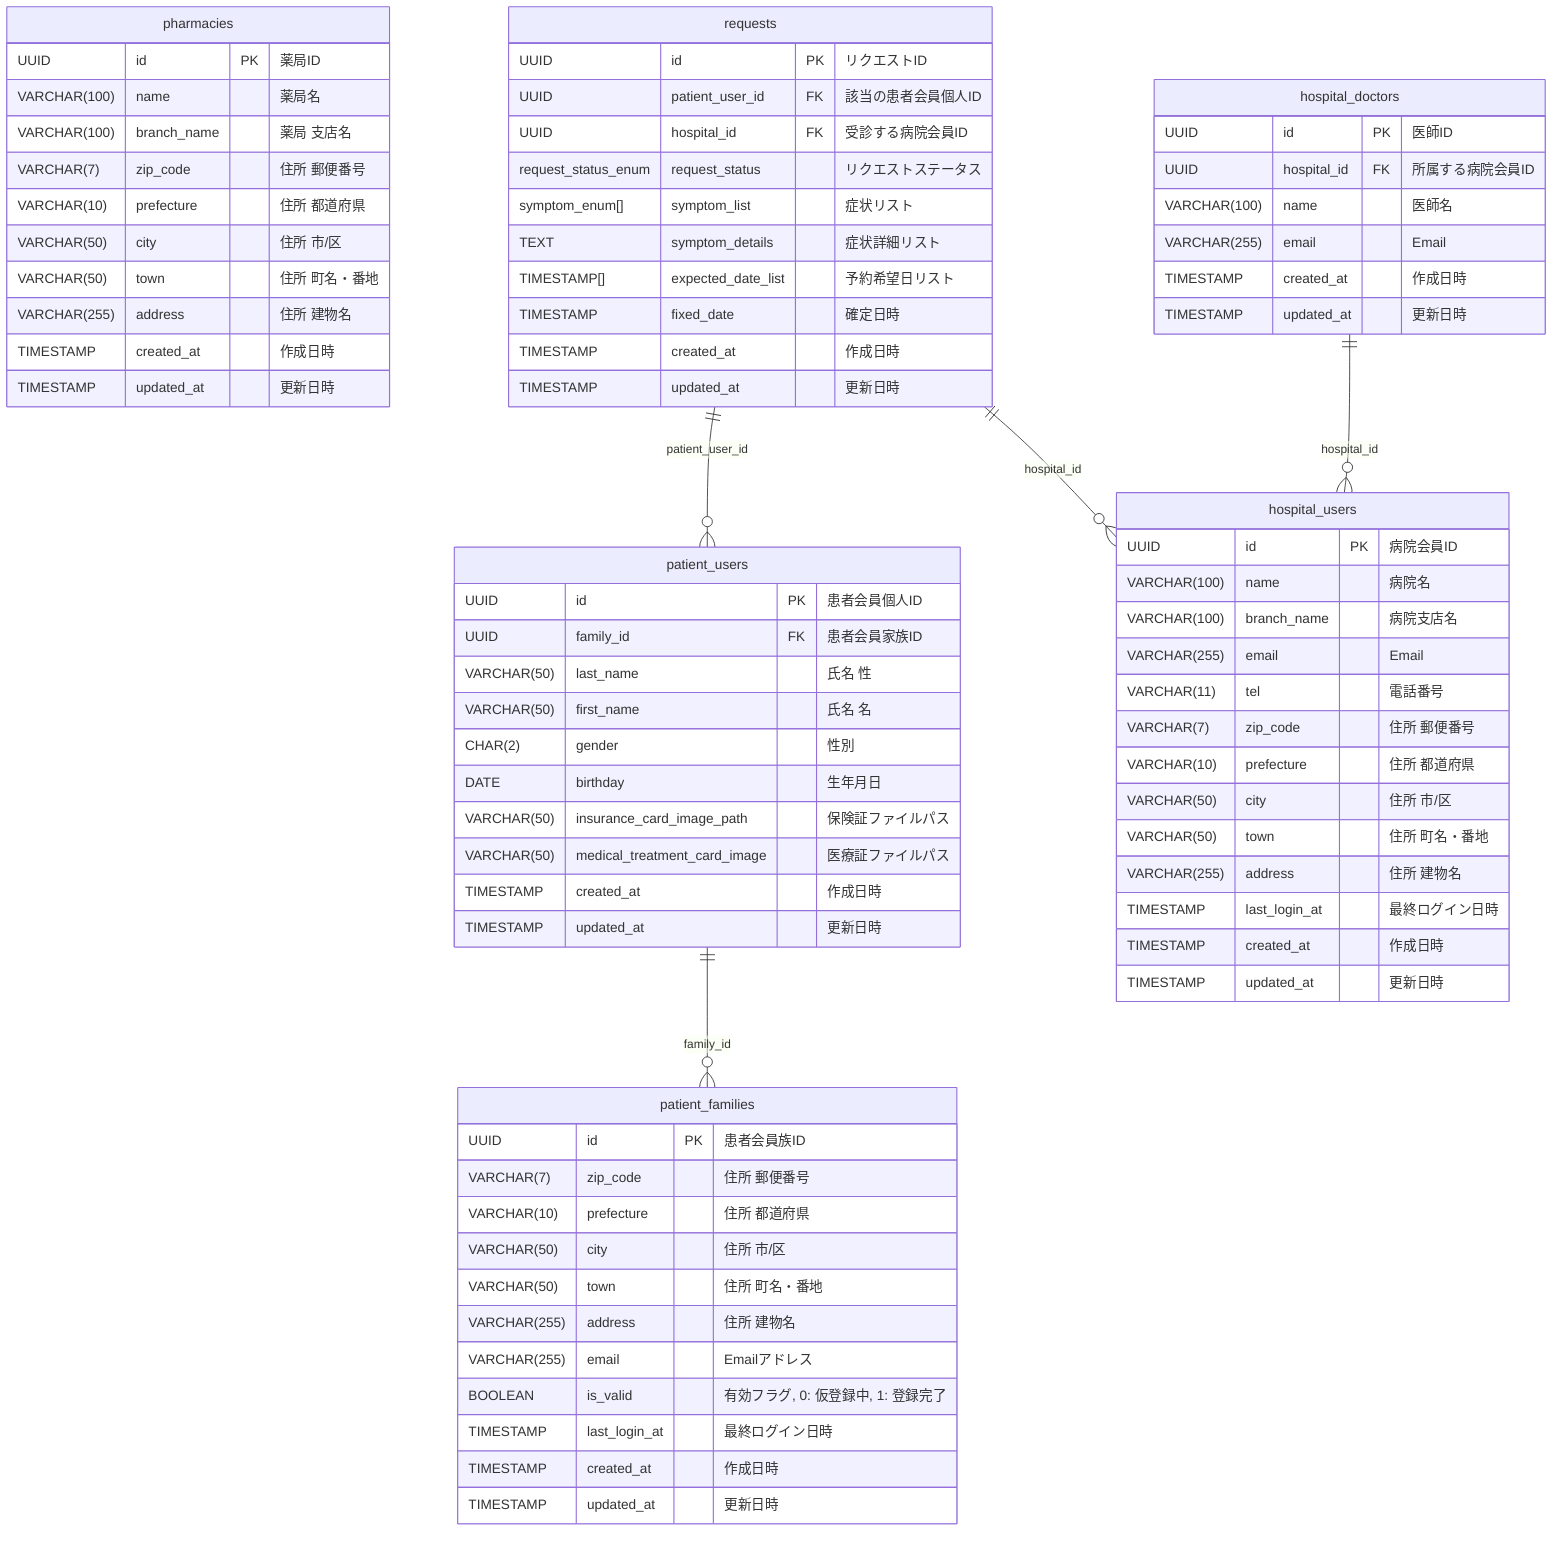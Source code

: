 erDiagram
    patient_families {
        UUID id PK "患者会員族ID"
        VARCHAR(7) zip_code "住所 郵便番号"
        VARCHAR(10) prefecture "住所 都道府県"
        VARCHAR(50) city "住所 市/区"
        VARCHAR(50) town "住所 町名・番地"
        VARCHAR(255) address "住所 建物名"
        VARCHAR(255) email "Emailアドレス"
        BOOLEAN is_valid "有効フラグ, 0: 仮登録中, 1: 登録完了"
        TIMESTAMP last_login_at "最終ログイン日時"
        TIMESTAMP created_at "作成日時"
        TIMESTAMP updated_at "更新日時"
    }

    patient_users {
        UUID id PK "患者会員個人ID"
        UUID family_id FK "患者会員家族ID"
        VARCHAR(50) last_name "氏名 性"
        VARCHAR(50) first_name "氏名 名"
        CHAR(2) gender "性別"
        DATE birthday "生年月日"
        VARCHAR(50) insurance_card_image_path "保険証ファイルパス"
        VARCHAR(50) medical_treatment_card_image "医療証ファイルパス"
        TIMESTAMP created_at "作成日時"
        TIMESTAMP updated_at "更新日時"
    }
    patient_users ||--o{ patient_families : "family_id"

    pharmacies {
        UUID id PK "薬局ID"
        VARCHAR(100) name "薬局名"
        VARCHAR(100) branch_name "薬局 支店名"
        VARCHAR(7) zip_code "住所 郵便番号"
        VARCHAR(10) prefecture "住所 都道府県"
        VARCHAR(50) city "住所 市/区"
        VARCHAR(50) town "住所 町名・番地"
        VARCHAR(255) address "住所 建物名"
        TIMESTAMP created_at "作成日時"
        TIMESTAMP updated_at "更新日時"
    }

    hospital_users {
        UUID id PK "病院会員ID"
        VARCHAR(100) name "病院名"
        VARCHAR(100) branch_name "病院支店名"
        VARCHAR(255) email "Email"
        VARCHAR(11) tel "電話番号"
        VARCHAR(7) zip_code "住所 郵便番号"
        VARCHAR(10) prefecture "住所 都道府県"
        VARCHAR(50) city "住所 市/区"
        VARCHAR(50) town "住所 町名・番地"
        VARCHAR(255) address "住所 建物名"
        TIMESTAMP last_login_at "最終ログイン日時"
        TIMESTAMP created_at "作成日時"
        TIMESTAMP updated_at "更新日時"
    }

    hospital_doctors {
        UUID id PK "医師ID"
        UUID hospital_id FK "所属する病院会員ID"
        VARCHAR(100) name "医師名"
        VARCHAR(255) email "Email"
        TIMESTAMP created_at "作成日時"
        TIMESTAMP updated_at "更新日時"
    }
    hospital_doctors ||--o{ hospital_users : "hospital_id"

    requests {
        UUID id PK "リクエストID"
        UUID patient_user_id FK "該当の患者会員個人ID"
        UUID hospital_id FK "受診する病院会員ID"
        request_status_enum request_status "リクエストステータス"
        symptom_enum[] symptom_list "症状リスト"
        TEXT symptom_details "症状詳細リスト"
        TIMESTAMP[] expected_date_list "予約希望日リスト"
        TIMESTAMP fixed_date "確定日時"
        TIMESTAMP created_at "作成日時"
        TIMESTAMP updated_at "更新日時"
    }
    requests ||--o{ patient_users : "patient_user_id"
    requests ||--o{ hospital_users : "hospital_id"